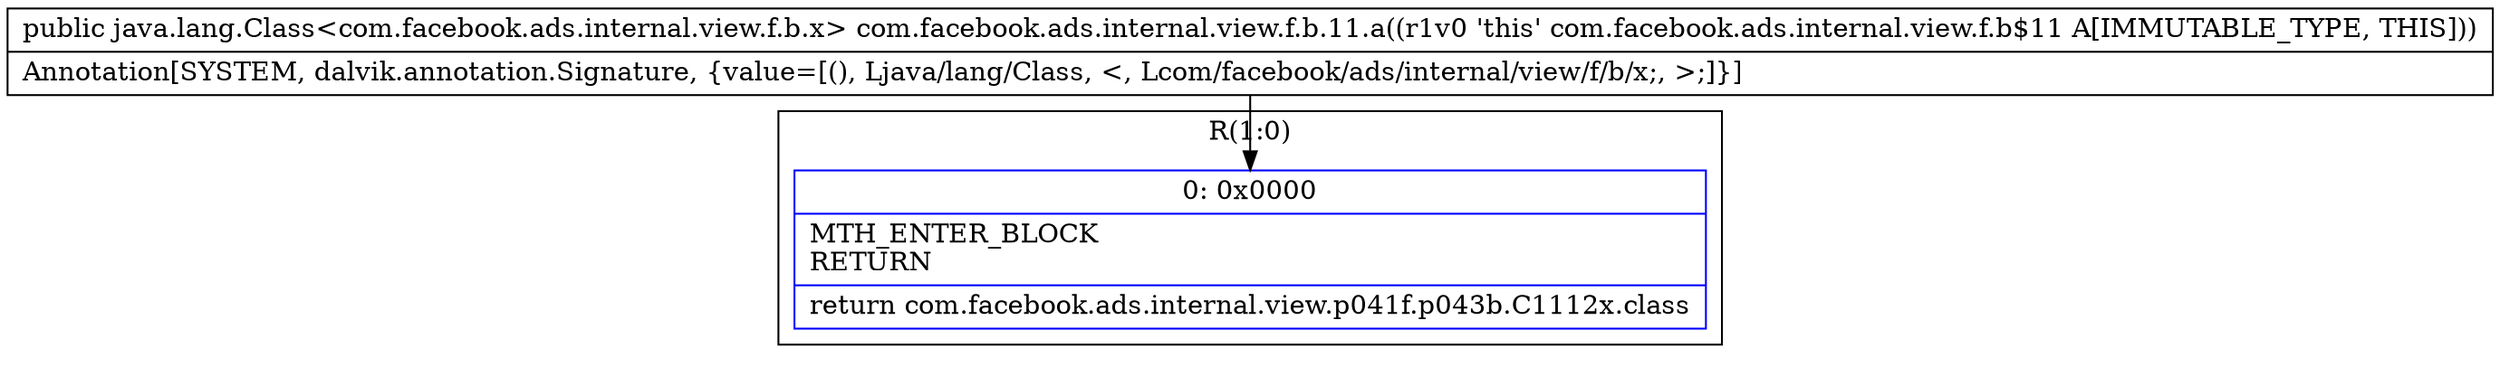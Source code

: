 digraph "CFG forcom.facebook.ads.internal.view.f.b.11.a()Ljava\/lang\/Class;" {
subgraph cluster_Region_540488661 {
label = "R(1:0)";
node [shape=record,color=blue];
Node_0 [shape=record,label="{0\:\ 0x0000|MTH_ENTER_BLOCK\lRETURN\l|return com.facebook.ads.internal.view.p041f.p043b.C1112x.class\l}"];
}
MethodNode[shape=record,label="{public java.lang.Class\<com.facebook.ads.internal.view.f.b.x\> com.facebook.ads.internal.view.f.b.11.a((r1v0 'this' com.facebook.ads.internal.view.f.b$11 A[IMMUTABLE_TYPE, THIS]))  | Annotation[SYSTEM, dalvik.annotation.Signature, \{value=[(), Ljava\/lang\/Class, \<, Lcom\/facebook\/ads\/internal\/view\/f\/b\/x;, \>;]\}]\l}"];
MethodNode -> Node_0;
}

